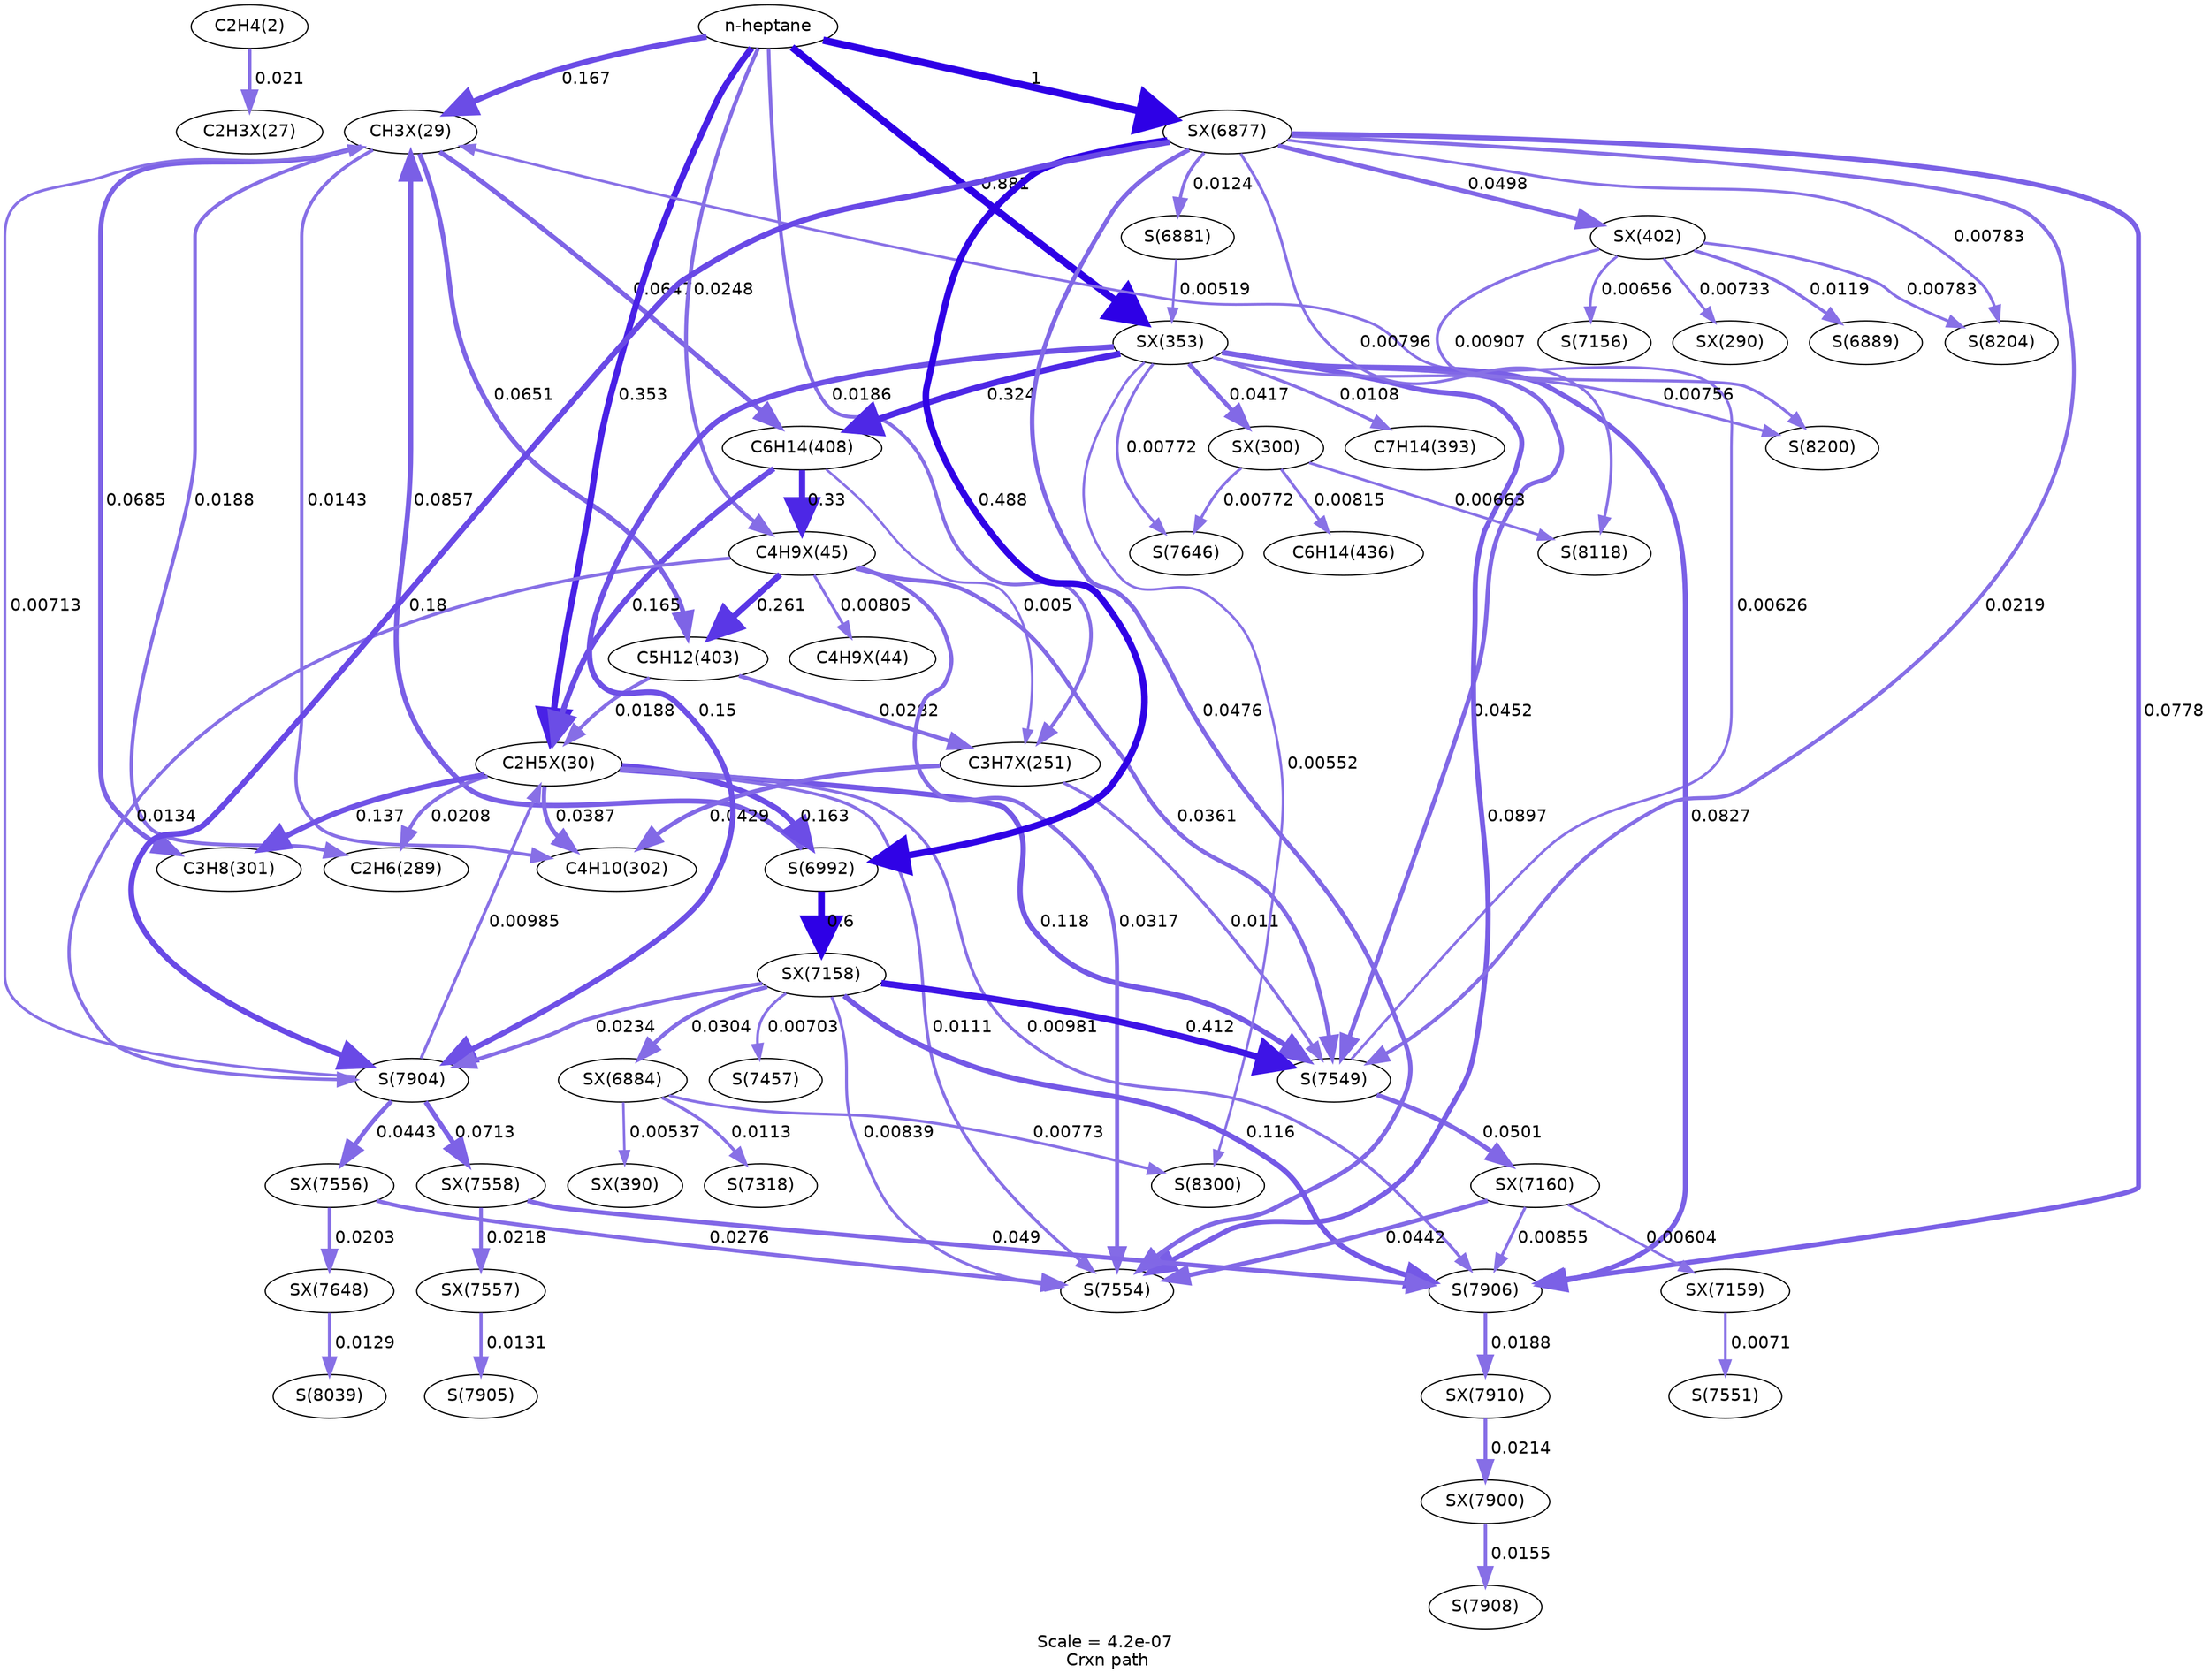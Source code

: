 digraph reaction_paths {
center=1;
s5 -> s97[fontname="Helvetica", style="setlinewidth(3.08)", arrowsize=1.54, color="0.7, 0.521, 0.9"
, label=" 0.021"];
s99 -> s23[fontname="Helvetica", style="setlinewidth(3)", arrowsize=1.5, color="0.7, 0.519, 0.9"
, label=" 0.0188"];
s99 -> s27[fontname="Helvetica", style="setlinewidth(2.79)", arrowsize=1.4, color="0.7, 0.514, 0.9"
, label=" 0.0143"];
s99 -> s26[fontname="Helvetica", style="setlinewidth(3.98)", arrowsize=1.99, color="0.7, 0.569, 0.9"
, label=" 0.0685"];
s0 -> s99[fontname="Helvetica", style="setlinewidth(4.65)", arrowsize=2.32, color="0.7, 0.667, 0.9"
, label=" 0.167"];
s99 -> s34[fontname="Helvetica", style="setlinewidth(3.93)", arrowsize=1.97, color="0.7, 0.565, 0.9"
, label=" 0.0647"];
s52 -> s99[fontname="Helvetica", style="setlinewidth(4.15)", arrowsize=2.07, color="0.7, 0.586, 0.9"
, label=" 0.0857"];
s59 -> s99[fontname="Helvetica", style="setlinewidth(2.17)", arrowsize=1.08, color="0.7, 0.506, 0.9"
, label=" 0.00626"];
s99 -> s33[fontname="Helvetica", style="setlinewidth(3.94)", arrowsize=1.97, color="0.7, 0.565, 0.9"
, label=" 0.0651"];
s72 -> s99[fontname="Helvetica", style="setlinewidth(2.27)", arrowsize=1.13, color="0.7, 0.507, 0.9"
, label=" 0.00713"];
s100 -> s23[fontname="Helvetica", style="setlinewidth(3.08)", arrowsize=1.54, color="0.7, 0.521, 0.9"
, label=" 0.0208"];
s100 -> s27[fontname="Helvetica", style="setlinewidth(3.55)", arrowsize=1.77, color="0.7, 0.539, 0.9"
, label=" 0.0387"];
s100 -> s26[fontname="Helvetica", style="setlinewidth(4.5)", arrowsize=2.25, color="0.7, 0.637, 0.9"
, label=" 0.137"];
s0 -> s100[fontname="Helvetica", style="setlinewidth(5.21)", arrowsize=2.61, color="0.7, 0.853, 0.9"
, label=" 0.353"];
s34 -> s100[fontname="Helvetica", style="setlinewidth(4.64)", arrowsize=2.32, color="0.7, 0.665, 0.9"
, label=" 0.165"];
s100 -> s52[fontname="Helvetica", style="setlinewidth(4.63)", arrowsize=2.31, color="0.7, 0.663, 0.9"
, label=" 0.163"];
s100 -> s62[fontname="Helvetica", style="setlinewidth(2.6)", arrowsize=1.3, color="0.7, 0.511, 0.9"
, label=" 0.0111"];
s100 -> s59[fontname="Helvetica", style="setlinewidth(4.39)", arrowsize=2.19, color="0.7, 0.618, 0.9"
, label=" 0.118"];
s33 -> s100[fontname="Helvetica", style="setlinewidth(3)", arrowsize=1.5, color="0.7, 0.519, 0.9"
, label=" 0.0188"];
s72 -> s100[fontname="Helvetica", style="setlinewidth(2.51)", arrowsize=1.26, color="0.7, 0.51, 0.9"
, label=" 0.00985"];
s100 -> s74[fontname="Helvetica", style="setlinewidth(2.51)", arrowsize=1.25, color="0.7, 0.51, 0.9"
, label=" 0.00981"];
s132 -> s27[fontname="Helvetica", style="setlinewidth(3.62)", arrowsize=1.81, color="0.7, 0.543, 0.9"
, label=" 0.0429"];
s0 -> s132[fontname="Helvetica", style="setlinewidth(2.99)", arrowsize=1.5, color="0.7, 0.519, 0.9"
, label=" 0.0186"];
s34 -> s132[fontname="Helvetica", style="setlinewidth(2)", arrowsize=1, color="0.7, 0.505, 0.9"
, label=" 0.005"];
s132 -> s59[fontname="Helvetica", style="setlinewidth(2.59)", arrowsize=1.3, color="0.7, 0.511, 0.9"
, label=" 0.011"];
s33 -> s132[fontname="Helvetica", style="setlinewidth(3.31)", arrowsize=1.65, color="0.7, 0.528, 0.9"
, label=" 0.0282"];
s0 -> s107[fontname="Helvetica", style="setlinewidth(3.21)", arrowsize=1.6, color="0.7, 0.525, 0.9"
, label=" 0.0248"];
s107 -> s106[fontname="Helvetica", style="setlinewidth(2.36)", arrowsize=1.18, color="0.7, 0.508, 0.9"
, label=" 0.00805"];
s34 -> s107[fontname="Helvetica", style="setlinewidth(5.16)", arrowsize=2.58, color="0.7, 0.83, 0.9"
, label=" 0.33"];
s107 -> s62[fontname="Helvetica", style="setlinewidth(3.39)", arrowsize=1.7, color="0.7, 0.532, 0.9"
, label=" 0.0317"];
s107 -> s59[fontname="Helvetica", style="setlinewidth(3.49)", arrowsize=1.75, color="0.7, 0.536, 0.9"
, label=" 0.0361"];
s107 -> s33[fontname="Helvetica", style="setlinewidth(4.98)", arrowsize=2.49, color="0.7, 0.761, 0.9"
, label=" 0.261"];
s107 -> s72[fontname="Helvetica", style="setlinewidth(2.74)", arrowsize=1.37, color="0.7, 0.513, 0.9"
, label=" 0.0134"];
s0 -> s145[fontname="Helvetica", style="setlinewidth(5.9)", arrowsize=2.95, color="0.7, 1.38, 0.9"
, label=" 0.881"];
s0 -> s245[fontname="Helvetica", style="setlinewidth(6)", arrowsize=3, color="0.7, 1.5, 0.9"
, label=" 1"];
s145 -> s34[fontname="Helvetica", style="setlinewidth(5.15)", arrowsize=2.57, color="0.7, 0.824, 0.9"
, label=" 0.324"];
s52 -> s252[fontname="Helvetica", style="setlinewidth(5.61)", arrowsize=2.81, color="0.7, 1.1, 0.9"
, label=" 0.6"];
s245 -> s52[fontname="Helvetica", style="setlinewidth(5.46)", arrowsize=2.73, color="0.7, 0.988, 0.9"
, label=" 0.488"];
s151 -> s56[fontname="Helvetica", style="setlinewidth(2.2)", arrowsize=1.1, color="0.7, 0.507, 0.9"
, label=" 0.00656"];
s151 -> s51[fontname="Helvetica", style="setlinewidth(2.65)", arrowsize=1.33, color="0.7, 0.512, 0.9"
, label=" 0.0119"];
s142 -> s37[fontname="Helvetica", style="setlinewidth(2.37)", arrowsize=1.18, color="0.7, 0.508, 0.9"
, label=" 0.00815"];
s145 -> s62[fontname="Helvetica", style="setlinewidth(4.18)", arrowsize=2.09, color="0.7, 0.59, 0.9"
, label=" 0.0897"];
s145 -> s142[fontname="Helvetica", style="setlinewidth(3.6)", arrowsize=1.8, color="0.7, 0.542, 0.9"
, label=" 0.0417"];
s145 -> s59[fontname="Helvetica", style="setlinewidth(3.66)", arrowsize=1.83, color="0.7, 0.545, 0.9"
, label=" 0.0452"];
s145 -> s65[fontname="Helvetica", style="setlinewidth(2.33)", arrowsize=1.16, color="0.7, 0.508, 0.9"
, label=" 0.00772"];
s145 -> s28[fontname="Helvetica", style="setlinewidth(2.58)", arrowsize=1.29, color="0.7, 0.511, 0.9"
, label=" 0.0108"];
s145 -> s72[fontname="Helvetica", style="setlinewidth(4.57)", arrowsize=2.28, color="0.7, 0.65, 0.9"
, label=" 0.15"];
s145 -> s74[fontname="Helvetica", style="setlinewidth(4.12)", arrowsize=2.06, color="0.7, 0.583, 0.9"
, label=" 0.0827"];
s145 -> s85[fontname="Helvetica", style="setlinewidth(2.31)", arrowsize=1.16, color="0.7, 0.508, 0.9"
, label=" 0.00756"];
s50 -> s145[fontname="Helvetica", style="setlinewidth(2.03)", arrowsize=1.01, color="0.7, 0.505, 0.9"
, label=" 0.00519"];
s145 -> s87[fontname="Helvetica", style="setlinewidth(2.08)", arrowsize=1.04, color="0.7, 0.506, 0.9"
, label=" 0.00552"];
s254 -> s62[fontname="Helvetica", style="setlinewidth(3.65)", arrowsize=1.82, color="0.7, 0.544, 0.9"
, label=" 0.0442"];
s270 -> s62[fontname="Helvetica", style="setlinewidth(3.29)", arrowsize=1.65, color="0.7, 0.528, 0.9"
, label=" 0.0276"];
s252 -> s62[fontname="Helvetica", style="setlinewidth(2.39)", arrowsize=1.2, color="0.7, 0.508, 0.9"
, label=" 0.00839"];
s245 -> s62[fontname="Helvetica", style="setlinewidth(3.7)", arrowsize=1.85, color="0.7, 0.548, 0.9"
, label=" 0.0476"];
s142 -> s65[fontname="Helvetica", style="setlinewidth(2.33)", arrowsize=1.16, color="0.7, 0.508, 0.9"
, label=" 0.00772"];
s142 -> s82[fontname="Helvetica", style="setlinewidth(2.21)", arrowsize=1.11, color="0.7, 0.507, 0.9"
, label=" 0.00663"];
s59 -> s254[fontname="Helvetica", style="setlinewidth(3.74)", arrowsize=1.87, color="0.7, 0.55, 0.9"
, label=" 0.0501"];
s252 -> s59[fontname="Helvetica", style="setlinewidth(5.33)", arrowsize=2.67, color="0.7, 0.912, 0.9"
, label=" 0.412"];
s245 -> s59[fontname="Helvetica", style="setlinewidth(3.12)", arrowsize=1.56, color="0.7, 0.522, 0.9"
, label=" 0.0219"];
s248 -> s57[fontname="Helvetica", style="setlinewidth(2.61)", arrowsize=1.31, color="0.7, 0.511, 0.9"
, label=" 0.0113"];
s254 -> s74[fontname="Helvetica", style="setlinewidth(2.41)", arrowsize=1.2, color="0.7, 0.509, 0.9"
, label=" 0.00855"];
s254 -> s253[fontname="Helvetica", style="setlinewidth(2.14)", arrowsize=1.07, color="0.7, 0.506, 0.9"
, label=" 0.00604"];
s72 -> s270[fontname="Helvetica", style="setlinewidth(3.65)", arrowsize=1.82, color="0.7, 0.544, 0.9"
, label=" 0.0443"];
s270 -> s273[fontname="Helvetica", style="setlinewidth(3.06)", arrowsize=1.53, color="0.7, 0.52, 0.9"
, label=" 0.0203"];
s252 -> s72[fontname="Helvetica", style="setlinewidth(3.17)", arrowsize=1.58, color="0.7, 0.523, 0.9"
, label=" 0.0234"];
s72 -> s272[fontname="Helvetica", style="setlinewidth(4.01)", arrowsize=2, color="0.7, 0.571, 0.9"
, label=" 0.0713"];
s245 -> s72[fontname="Helvetica", style="setlinewidth(4.71)", arrowsize=2.35, color="0.7, 0.68, 0.9"
, label=" 0.18"];
s252 -> s74[fontname="Helvetica", style="setlinewidth(4.37)", arrowsize=2.19, color="0.7, 0.616, 0.9"
, label=" 0.116"];
s252 -> s248[fontname="Helvetica", style="setlinewidth(3.36)", arrowsize=1.68, color="0.7, 0.53, 0.9"
, label=" 0.0304"];
s252 -> s58[fontname="Helvetica", style="setlinewidth(2.26)", arrowsize=1.13, color="0.7, 0.507, 0.9"
, label=" 0.00703"];
s272 -> s74[fontname="Helvetica", style="setlinewidth(3.72)", arrowsize=1.86, color="0.7, 0.549, 0.9"
, label=" 0.049"];
s272 -> s271[fontname="Helvetica", style="setlinewidth(3.11)", arrowsize=1.56, color="0.7, 0.522, 0.9"
, label=" 0.0218"];
s245 -> s74[fontname="Helvetica", style="setlinewidth(4.07)", arrowsize=2.04, color="0.7, 0.578, 0.9"
, label=" 0.0778"];
s74 -> s285[fontname="Helvetica", style="setlinewidth(3)", arrowsize=1.5, color="0.7, 0.519, 0.9"
, label=" 0.0188"];
s245 -> s151[fontname="Helvetica", style="setlinewidth(3.74)", arrowsize=1.87, color="0.7, 0.55, 0.9"
, label=" 0.0498"];
s245 -> s50[fontname="Helvetica", style="setlinewidth(2.68)", arrowsize=1.34, color="0.7, 0.512, 0.9"
, label=" 0.0124"];
s245 -> s82[fontname="Helvetica", style="setlinewidth(2.35)", arrowsize=1.18, color="0.7, 0.508, 0.9"
, label=" 0.00796"];
s245 -> s86[fontname="Helvetica", style="setlinewidth(2.34)", arrowsize=1.17, color="0.7, 0.508, 0.9"
, label=" 0.00783"];
s151 -> s85[fontname="Helvetica", style="setlinewidth(2.45)", arrowsize=1.22, color="0.7, 0.509, 0.9"
, label=" 0.00907"];
s151 -> s139[fontname="Helvetica", style="setlinewidth(2.29)", arrowsize=1.14, color="0.7, 0.507, 0.9"
, label=" 0.00733"];
s151 -> s86[fontname="Helvetica", style="setlinewidth(2.34)", arrowsize=1.17, color="0.7, 0.508, 0.9"
, label=" 0.00783"];
s285 -> s283[fontname="Helvetica", style="setlinewidth(3.1)", arrowsize=1.55, color="0.7, 0.521, 0.9"
, label=" 0.0214"];
s248 -> s150[fontname="Helvetica", style="setlinewidth(2.05)", arrowsize=1.03, color="0.7, 0.505, 0.9"
, label=" 0.00537"];
s248 -> s87[fontname="Helvetica", style="setlinewidth(2.33)", arrowsize=1.16, color="0.7, 0.508, 0.9"
, label=" 0.00773"];
s273 -> s78[fontname="Helvetica", style="setlinewidth(2.71)", arrowsize=1.36, color="0.7, 0.513, 0.9"
, label=" 0.0129"];
s253 -> s61[fontname="Helvetica", style="setlinewidth(2.26)", arrowsize=1.13, color="0.7, 0.507, 0.9"
, label=" 0.0071"];
s271 -> s73[fontname="Helvetica", style="setlinewidth(2.73)", arrowsize=1.36, color="0.7, 0.513, 0.9"
, label=" 0.0131"];
s283 -> s76[fontname="Helvetica", style="setlinewidth(2.86)", arrowsize=1.43, color="0.7, 0.516, 0.9"
, label=" 0.0155"];
s0 [ fontname="Helvetica", label="n-heptane"];
s5 [ fontname="Helvetica", label="C2H4(2)"];
s23 [ fontname="Helvetica", label="C2H6(289)"];
s26 [ fontname="Helvetica", label="C3H8(301)"];
s27 [ fontname="Helvetica", label="C4H10(302)"];
s28 [ fontname="Helvetica", label="C7H14(393)"];
s33 [ fontname="Helvetica", label="C5H12(403)"];
s34 [ fontname="Helvetica", label="C6H14(408)"];
s37 [ fontname="Helvetica", label="C6H14(436)"];
s50 [ fontname="Helvetica", label="S(6881)"];
s51 [ fontname="Helvetica", label="S(6889)"];
s52 [ fontname="Helvetica", label="S(6992)"];
s56 [ fontname="Helvetica", label="S(7156)"];
s57 [ fontname="Helvetica", label="S(7318)"];
s58 [ fontname="Helvetica", label="S(7457)"];
s59 [ fontname="Helvetica", label="S(7549)"];
s61 [ fontname="Helvetica", label="S(7551)"];
s62 [ fontname="Helvetica", label="S(7554)"];
s65 [ fontname="Helvetica", label="S(7646)"];
s72 [ fontname="Helvetica", label="S(7904)"];
s73 [ fontname="Helvetica", label="S(7905)"];
s74 [ fontname="Helvetica", label="S(7906)"];
s76 [ fontname="Helvetica", label="S(7908)"];
s78 [ fontname="Helvetica", label="S(8039)"];
s82 [ fontname="Helvetica", label="S(8118)"];
s85 [ fontname="Helvetica", label="S(8200)"];
s86 [ fontname="Helvetica", label="S(8204)"];
s87 [ fontname="Helvetica", label="S(8300)"];
s97 [ fontname="Helvetica", label="C2H3X(27)"];
s99 [ fontname="Helvetica", label="CH3X(29)"];
s100 [ fontname="Helvetica", label="C2H5X(30)"];
s106 [ fontname="Helvetica", label="C4H9X(44)"];
s107 [ fontname="Helvetica", label="C4H9X(45)"];
s132 [ fontname="Helvetica", label="C3H7X(251)"];
s139 [ fontname="Helvetica", label="SX(290)"];
s142 [ fontname="Helvetica", label="SX(300)"];
s145 [ fontname="Helvetica", label="SX(353)"];
s150 [ fontname="Helvetica", label="SX(390)"];
s151 [ fontname="Helvetica", label="SX(402)"];
s245 [ fontname="Helvetica", label="SX(6877)"];
s248 [ fontname="Helvetica", label="SX(6884)"];
s252 [ fontname="Helvetica", label="SX(7158)"];
s253 [ fontname="Helvetica", label="SX(7159)"];
s254 [ fontname="Helvetica", label="SX(7160)"];
s270 [ fontname="Helvetica", label="SX(7556)"];
s271 [ fontname="Helvetica", label="SX(7557)"];
s272 [ fontname="Helvetica", label="SX(7558)"];
s273 [ fontname="Helvetica", label="SX(7648)"];
s283 [ fontname="Helvetica", label="SX(7900)"];
s285 [ fontname="Helvetica", label="SX(7910)"];
 label = "Scale = 4.2e-07\l Crxn path";
 fontname = "Helvetica";
}

